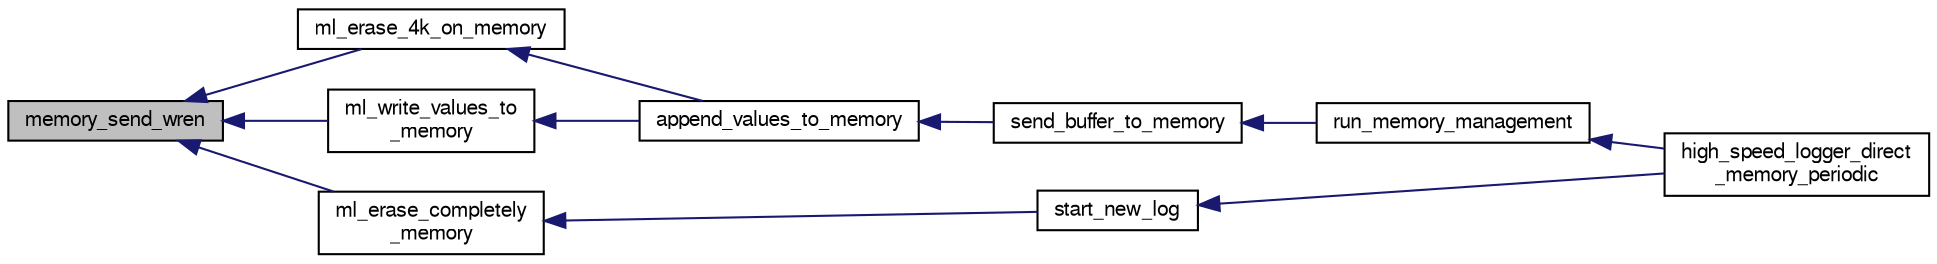 digraph "memory_send_wren"
{
  edge [fontname="FreeSans",fontsize="10",labelfontname="FreeSans",labelfontsize="10"];
  node [fontname="FreeSans",fontsize="10",shape=record];
  rankdir="LR";
  Node1 [label="memory_send_wren",height=0.2,width=0.4,color="black", fillcolor="grey75", style="filled", fontcolor="black"];
  Node1 -> Node2 [dir="back",color="midnightblue",fontsize="10",style="solid",fontname="FreeSans"];
  Node2 [label="ml_erase_4k_on_memory",height=0.2,width=0.4,color="black", fillcolor="white", style="filled",URL="$high__speed__logger__direct__memory_8h.html#a9c9c2ddcfab751a75ed6d26156db2836",tooltip="Function erasing 4KB of the memory. "];
  Node2 -> Node3 [dir="back",color="midnightblue",fontsize="10",style="solid",fontname="FreeSans"];
  Node3 [label="append_values_to_memory",height=0.2,width=0.4,color="black", fillcolor="white", style="filled",URL="$high__speed__logger__direct__memory_8h.html#afd0f786af2e70f2a97493b2b674a4124",tooltip="Function adding a buffer of values to the memory. "];
  Node3 -> Node4 [dir="back",color="midnightblue",fontsize="10",style="solid",fontname="FreeSans"];
  Node4 [label="send_buffer_to_memory",height=0.2,width=0.4,color="black", fillcolor="white", style="filled",URL="$high__speed__logger__direct__memory_8h.html#aacc3264ce2d5a73667a5118af0c3b7b5",tooltip="Function sending a buffer ot the memory. "];
  Node4 -> Node5 [dir="back",color="midnightblue",fontsize="10",style="solid",fontname="FreeSans"];
  Node5 [label="run_memory_management",height=0.2,width=0.4,color="black", fillcolor="white", style="filled",URL="$high__speed__logger__direct__memory_8h.html#a08b60bc2790ff19cbabae3f390132ad7",tooltip="Function sending the buffer to the memory when possible. "];
  Node5 -> Node6 [dir="back",color="midnightblue",fontsize="10",style="solid",fontname="FreeSans"];
  Node6 [label="high_speed_logger_direct\l_memory_periodic",height=0.2,width=0.4,color="black", fillcolor="white", style="filled",URL="$high__speed__logger__direct__memory_8h.html#a9464826fae91544e9fc803865f5e3107",tooltip="Main function of the module. "];
  Node1 -> Node7 [dir="back",color="midnightblue",fontsize="10",style="solid",fontname="FreeSans"];
  Node7 [label="ml_erase_completely\l_memory",height=0.2,width=0.4,color="black", fillcolor="white", style="filled",URL="$high__speed__logger__direct__memory_8h.html#a6bc6a35c58f24903133a97a18a5b01bd",tooltip="Function erasing the entire memory. "];
  Node7 -> Node8 [dir="back",color="midnightblue",fontsize="10",style="solid",fontname="FreeSans"];
  Node8 [label="start_new_log",height=0.2,width=0.4,color="black", fillcolor="white", style="filled",URL="$high__speed__logger__direct__memory_8h.html#a04adb430229e9cb602498ef5f26e3d3e",tooltip="Function starting a new log. "];
  Node8 -> Node6 [dir="back",color="midnightblue",fontsize="10",style="solid",fontname="FreeSans"];
  Node1 -> Node9 [dir="back",color="midnightblue",fontsize="10",style="solid",fontname="FreeSans"];
  Node9 [label="ml_write_values_to\l_memory",height=0.2,width=0.4,color="black", fillcolor="white", style="filled",URL="$high__speed__logger__direct__memory_8h.html#a7db48790edc16e5799db302a57462b48",tooltip="Function writting a buffer of values to the memory. "];
  Node9 -> Node3 [dir="back",color="midnightblue",fontsize="10",style="solid",fontname="FreeSans"];
}
